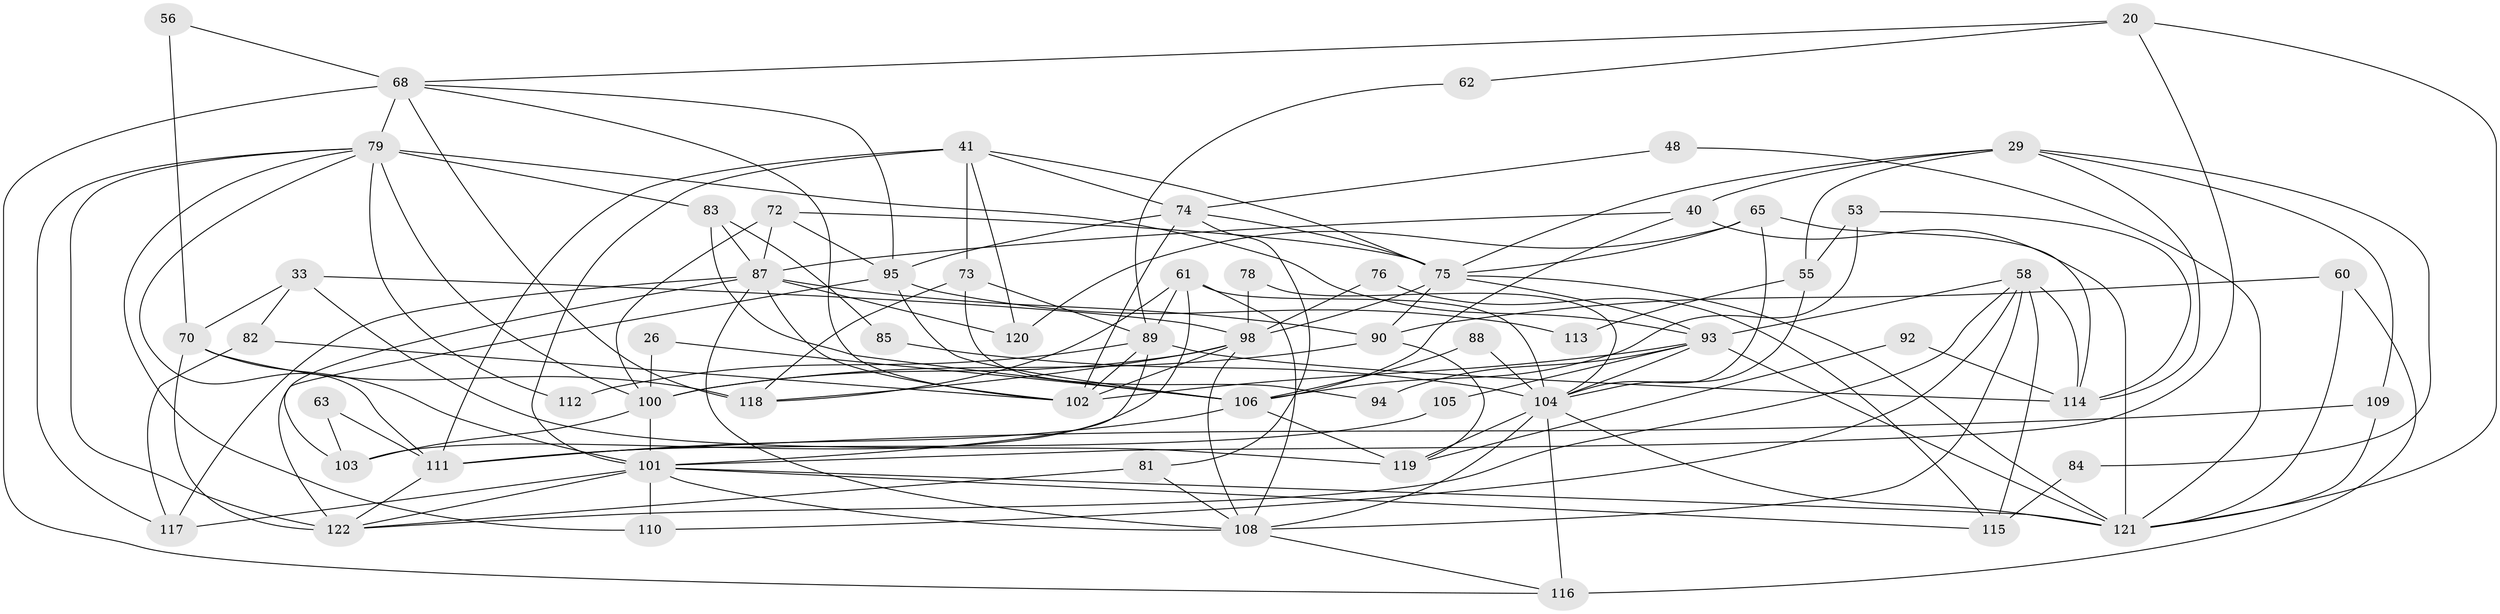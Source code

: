 // original degree distribution, {5: 0.22950819672131148, 3: 0.2540983606557377, 4: 0.2459016393442623, 6: 0.09016393442622951, 2: 0.13934426229508196, 7: 0.040983606557377046}
// Generated by graph-tools (version 1.1) at 2025/51/03/09/25 04:51:40]
// undirected, 61 vertices, 146 edges
graph export_dot {
graph [start="1"]
  node [color=gray90,style=filled];
  20;
  26;
  29 [super="+19"];
  33;
  40;
  41 [super="+9+39+21"];
  48;
  53;
  55;
  56;
  58;
  60;
  61 [super="+17"];
  62;
  63;
  65 [super="+18"];
  68 [super="+22"];
  70 [super="+10+15"];
  72 [super="+30"];
  73;
  74 [super="+16+66"];
  75 [super="+14+47"];
  76;
  78;
  79 [super="+43"];
  81;
  82;
  83;
  84;
  85;
  87 [super="+80+46"];
  88;
  89 [super="+38"];
  90 [super="+37"];
  92;
  93 [super="+71"];
  94;
  95 [super="+28+49"];
  98 [super="+44"];
  100 [super="+25"];
  101 [super="+51+59"];
  102 [super="+91"];
  103;
  104 [super="+1+3+69"];
  105;
  106 [super="+99"];
  108 [super="+77"];
  109;
  110;
  111 [super="+57+96"];
  112;
  113;
  114 [super="+64"];
  115 [super="+67+107"];
  116 [super="+52"];
  117 [super="+42"];
  118;
  119 [super="+2"];
  120;
  121 [super="+31+45"];
  122 [super="+97+86"];
  20 -- 68;
  20 -- 62;
  20 -- 121;
  20 -- 101;
  26 -- 106;
  26 -- 100;
  29 -- 55 [weight=2];
  29 -- 84 [weight=2];
  29 -- 40;
  29 -- 109;
  29 -- 114;
  29 -- 75;
  33 -- 119 [weight=2];
  33 -- 70;
  33 -- 82;
  33 -- 98;
  40 -- 121 [weight=2];
  40 -- 106;
  40 -- 87;
  41 -- 74 [weight=2];
  41 -- 101 [weight=2];
  41 -- 120 [weight=2];
  41 -- 73 [weight=2];
  41 -- 111 [weight=2];
  41 -- 75;
  48 -- 74;
  48 -- 121;
  53 -- 55;
  53 -- 114;
  53 -- 106;
  55 -- 113;
  55 -- 104;
  56 -- 70;
  56 -- 68;
  58 -- 110;
  58 -- 115;
  58 -- 114;
  58 -- 93;
  58 -- 108 [weight=2];
  58 -- 122;
  60 -- 121 [weight=2];
  60 -- 90;
  60 -- 116 [weight=2];
  61 -- 108;
  61 -- 103;
  61 -- 118;
  61 -- 104 [weight=2];
  61 -- 89;
  62 -- 89;
  63 -- 103;
  63 -- 111;
  65 -- 120;
  65 -- 114 [weight=2];
  65 -- 75;
  65 -- 104;
  68 -- 79 [weight=2];
  68 -- 116 [weight=2];
  68 -- 118;
  68 -- 95 [weight=2];
  68 -- 102;
  70 -- 118;
  70 -- 101;
  70 -- 122;
  72 -- 100;
  72 -- 95;
  72 -- 75;
  72 -- 87 [weight=2];
  73 -- 118;
  73 -- 89;
  73 -- 94;
  74 -- 75;
  74 -- 95 [weight=2];
  74 -- 81;
  74 -- 102;
  75 -- 93 [weight=2];
  75 -- 121 [weight=2];
  75 -- 90;
  75 -- 98;
  76 -- 98;
  76 -- 115;
  78 -- 98;
  78 -- 104;
  79 -- 110;
  79 -- 112;
  79 -- 83;
  79 -- 100 [weight=2];
  79 -- 117;
  79 -- 122;
  79 -- 111 [weight=2];
  79 -- 93;
  81 -- 108;
  81 -- 122;
  82 -- 102;
  82 -- 117;
  83 -- 106;
  83 -- 85;
  83 -- 87;
  84 -- 115 [weight=2];
  85 -- 104 [weight=2];
  87 -- 108;
  87 -- 117 [weight=2];
  87 -- 120;
  87 -- 102;
  87 -- 103;
  87 -- 90 [weight=2];
  88 -- 106 [weight=2];
  88 -- 104 [weight=3];
  89 -- 101;
  89 -- 114;
  89 -- 112;
  89 -- 102;
  90 -- 100 [weight=2];
  90 -- 119;
  92 -- 119;
  92 -- 114;
  93 -- 94;
  93 -- 102 [weight=2];
  93 -- 104 [weight=2];
  93 -- 105;
  93 -- 121;
  95 -- 122 [weight=2];
  95 -- 113;
  95 -- 106;
  98 -- 118;
  98 -- 100;
  98 -- 102;
  98 -- 108;
  100 -- 103;
  100 -- 101;
  101 -- 121;
  101 -- 117;
  101 -- 110;
  101 -- 108 [weight=2];
  101 -- 115;
  101 -- 122;
  104 -- 116 [weight=2];
  104 -- 119;
  104 -- 121;
  104 -- 108;
  105 -- 111;
  106 -- 119;
  106 -- 111;
  108 -- 116;
  109 -- 121;
  109 -- 111;
  111 -- 122;
}
